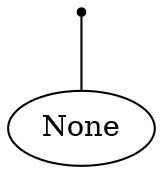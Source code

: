 
        graph mygraph {
        n0 [shape=point] ;
        
        n1 [label="None"];
        n0 -- n1[label=""]
        }
        